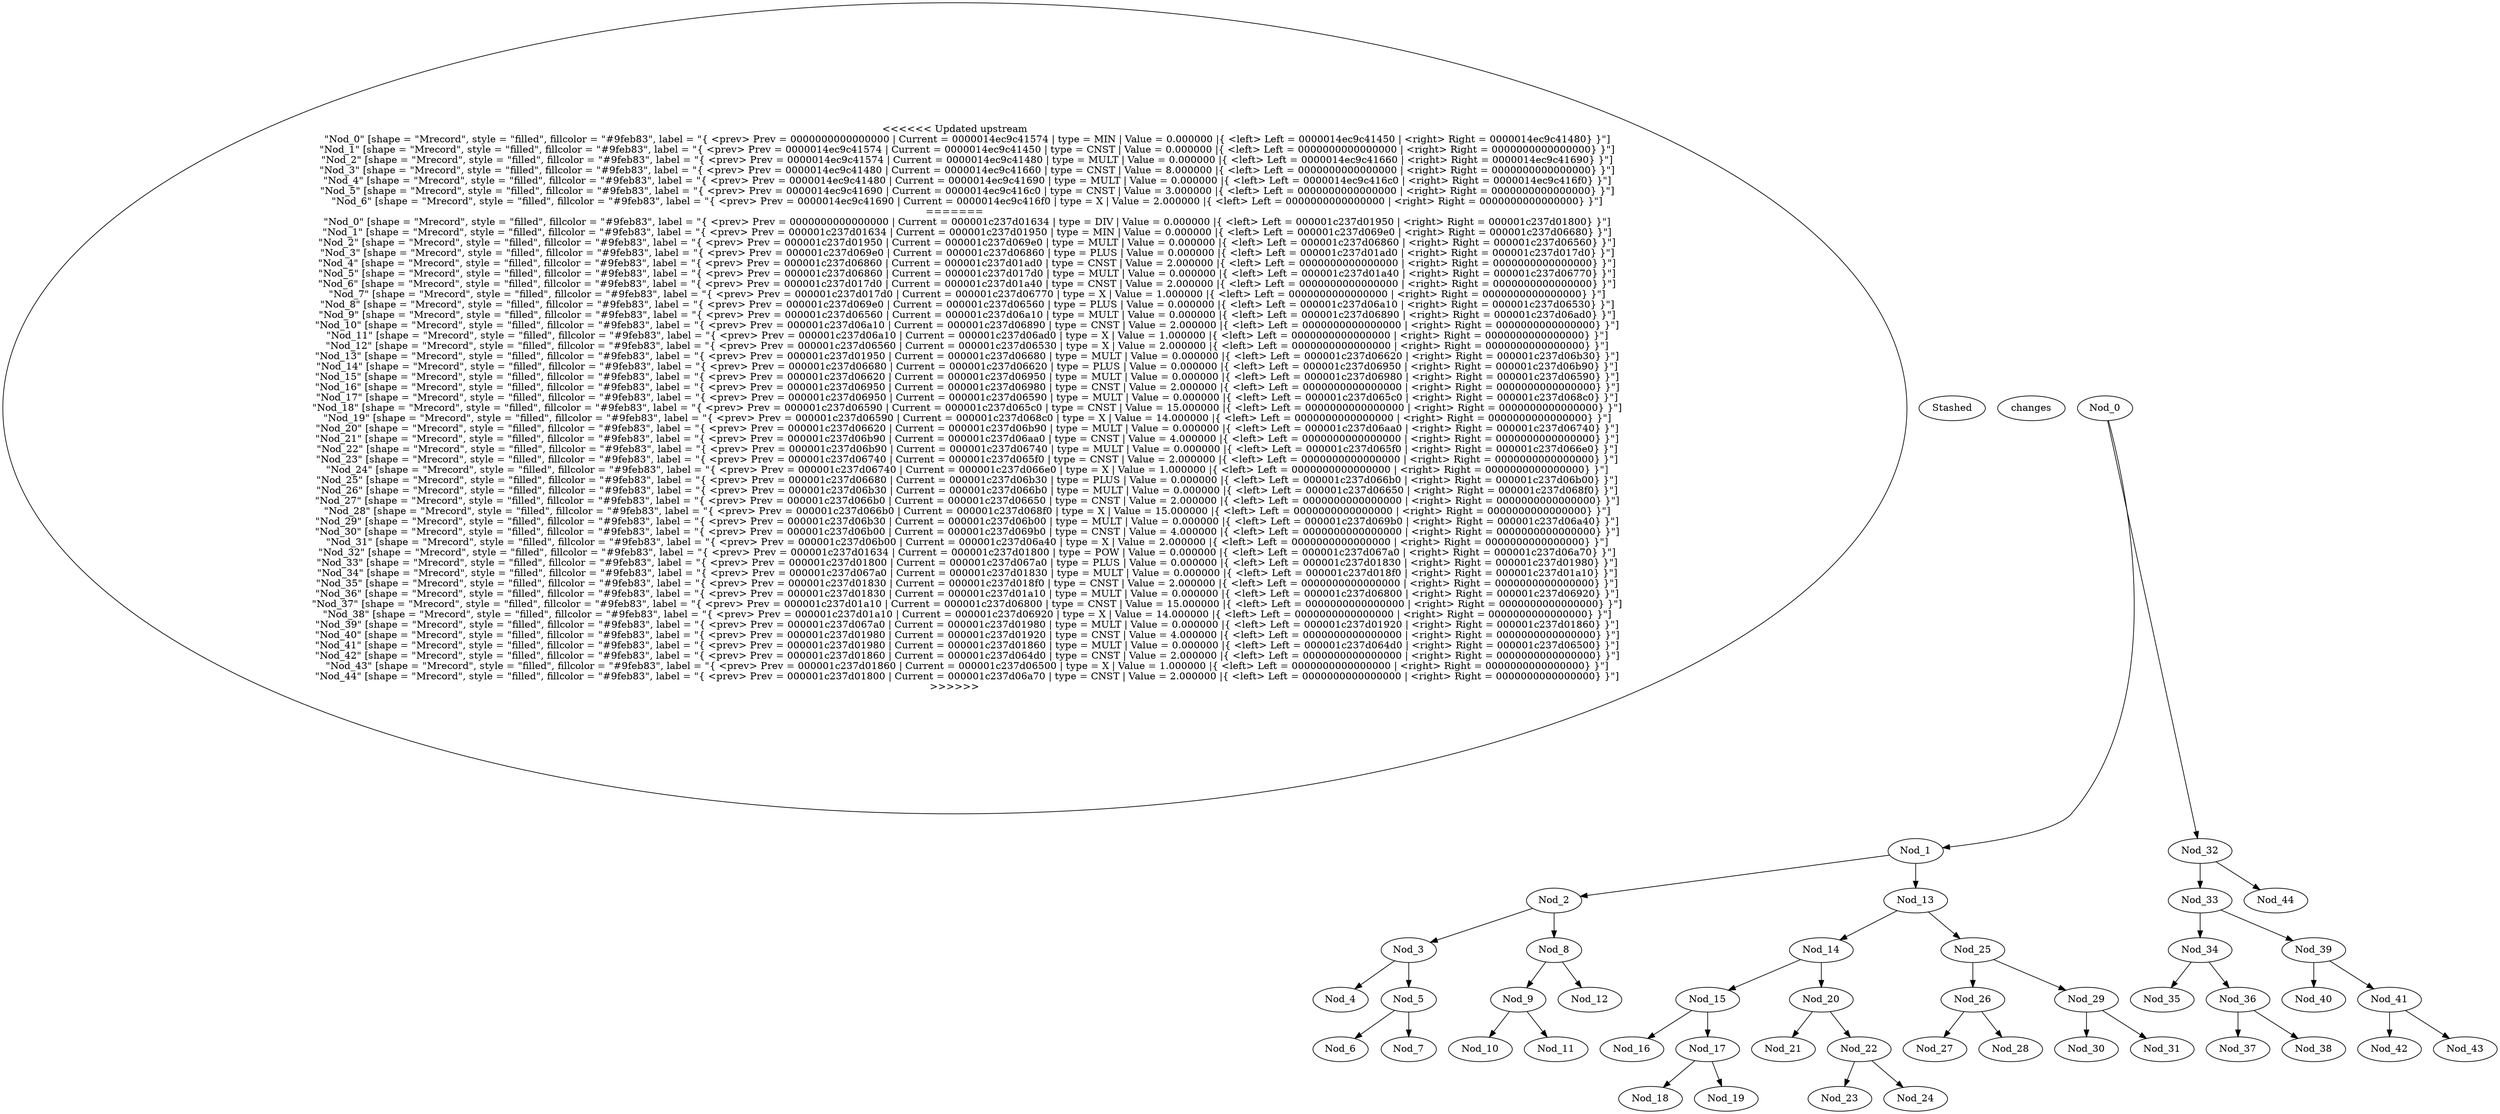 digraph List_1 {
	graph [dpi = 100];
	rankdir = TB
<<<<<<< Updated upstream
	"Nod_0" [shape = "Mrecord", style = "filled", fillcolor = "#9feb83", label = "{ <prev> Prev = 0000000000000000 | Current = 0000014ec9c41574 | type = MIN | Value = 0.000000 |{ <left> Left = 0000014ec9c41450 | <right> Right = 0000014ec9c41480} }"]
	"Nod_1" [shape = "Mrecord", style = "filled", fillcolor = "#9feb83", label = "{ <prev> Prev = 0000014ec9c41574 | Current = 0000014ec9c41450 | type = CNST | Value = 0.000000 |{ <left> Left = 0000000000000000 | <right> Right = 0000000000000000} }"]
	"Nod_2" [shape = "Mrecord", style = "filled", fillcolor = "#9feb83", label = "{ <prev> Prev = 0000014ec9c41574 | Current = 0000014ec9c41480 | type = MULT | Value = 0.000000 |{ <left> Left = 0000014ec9c41660 | <right> Right = 0000014ec9c41690} }"]
	"Nod_3" [shape = "Mrecord", style = "filled", fillcolor = "#9feb83", label = "{ <prev> Prev = 0000014ec9c41480 | Current = 0000014ec9c41660 | type = CNST | Value = 8.000000 |{ <left> Left = 0000000000000000 | <right> Right = 0000000000000000} }"]
	"Nod_4" [shape = "Mrecord", style = "filled", fillcolor = "#9feb83", label = "{ <prev> Prev = 0000014ec9c41480 | Current = 0000014ec9c41690 | type = MULT | Value = 0.000000 |{ <left> Left = 0000014ec9c416c0 | <right> Right = 0000014ec9c416f0} }"]
	"Nod_5" [shape = "Mrecord", style = "filled", fillcolor = "#9feb83", label = "{ <prev> Prev = 0000014ec9c41690 | Current = 0000014ec9c416c0 | type = CNST | Value = 3.000000 |{ <left> Left = 0000000000000000 | <right> Right = 0000000000000000} }"]
	"Nod_6" [shape = "Mrecord", style = "filled", fillcolor = "#9feb83", label = "{ <prev> Prev = 0000014ec9c41690 | Current = 0000014ec9c416f0 | type = X | Value = 2.000000 |{ <left> Left = 0000000000000000 | <right> Right = 0000000000000000} }"]
=======
	"Nod_0" [shape = "Mrecord", style = "filled", fillcolor = "#9feb83", label = "{ <prev> Prev = 0000000000000000 | Current = 000001c237d01634 | type = DIV | Value = 0.000000 |{ <left> Left = 000001c237d01950 | <right> Right = 000001c237d01800} }"]
	"Nod_1" [shape = "Mrecord", style = "filled", fillcolor = "#9feb83", label = "{ <prev> Prev = 000001c237d01634 | Current = 000001c237d01950 | type = MIN | Value = 0.000000 |{ <left> Left = 000001c237d069e0 | <right> Right = 000001c237d06680} }"]
	"Nod_2" [shape = "Mrecord", style = "filled", fillcolor = "#9feb83", label = "{ <prev> Prev = 000001c237d01950 | Current = 000001c237d069e0 | type = MULT | Value = 0.000000 |{ <left> Left = 000001c237d06860 | <right> Right = 000001c237d06560} }"]
	"Nod_3" [shape = "Mrecord", style = "filled", fillcolor = "#9feb83", label = "{ <prev> Prev = 000001c237d069e0 | Current = 000001c237d06860 | type = PLUS | Value = 0.000000 |{ <left> Left = 000001c237d01ad0 | <right> Right = 000001c237d017d0} }"]
	"Nod_4" [shape = "Mrecord", style = "filled", fillcolor = "#9feb83", label = "{ <prev> Prev = 000001c237d06860 | Current = 000001c237d01ad0 | type = CNST | Value = 2.000000 |{ <left> Left = 0000000000000000 | <right> Right = 0000000000000000} }"]
	"Nod_5" [shape = "Mrecord", style = "filled", fillcolor = "#9feb83", label = "{ <prev> Prev = 000001c237d06860 | Current = 000001c237d017d0 | type = MULT | Value = 0.000000 |{ <left> Left = 000001c237d01a40 | <right> Right = 000001c237d06770} }"]
	"Nod_6" [shape = "Mrecord", style = "filled", fillcolor = "#9feb83", label = "{ <prev> Prev = 000001c237d017d0 | Current = 000001c237d01a40 | type = CNST | Value = 2.000000 |{ <left> Left = 0000000000000000 | <right> Right = 0000000000000000} }"]
	"Nod_7" [shape = "Mrecord", style = "filled", fillcolor = "#9feb83", label = "{ <prev> Prev = 000001c237d017d0 | Current = 000001c237d06770 | type = X | Value = 1.000000 |{ <left> Left = 0000000000000000 | <right> Right = 0000000000000000} }"]
	"Nod_8" [shape = "Mrecord", style = "filled", fillcolor = "#9feb83", label = "{ <prev> Prev = 000001c237d069e0 | Current = 000001c237d06560 | type = PLUS | Value = 0.000000 |{ <left> Left = 000001c237d06a10 | <right> Right = 000001c237d06530} }"]
	"Nod_9" [shape = "Mrecord", style = "filled", fillcolor = "#9feb83", label = "{ <prev> Prev = 000001c237d06560 | Current = 000001c237d06a10 | type = MULT | Value = 0.000000 |{ <left> Left = 000001c237d06890 | <right> Right = 000001c237d06ad0} }"]
	"Nod_10" [shape = "Mrecord", style = "filled", fillcolor = "#9feb83", label = "{ <prev> Prev = 000001c237d06a10 | Current = 000001c237d06890 | type = CNST | Value = 2.000000 |{ <left> Left = 0000000000000000 | <right> Right = 0000000000000000} }"]
	"Nod_11" [shape = "Mrecord", style = "filled", fillcolor = "#9feb83", label = "{ <prev> Prev = 000001c237d06a10 | Current = 000001c237d06ad0 | type = X | Value = 1.000000 |{ <left> Left = 0000000000000000 | <right> Right = 0000000000000000} }"]
	"Nod_12" [shape = "Mrecord", style = "filled", fillcolor = "#9feb83", label = "{ <prev> Prev = 000001c237d06560 | Current = 000001c237d06530 | type = X | Value = 2.000000 |{ <left> Left = 0000000000000000 | <right> Right = 0000000000000000} }"]
	"Nod_13" [shape = "Mrecord", style = "filled", fillcolor = "#9feb83", label = "{ <prev> Prev = 000001c237d01950 | Current = 000001c237d06680 | type = MULT | Value = 0.000000 |{ <left> Left = 000001c237d06620 | <right> Right = 000001c237d06b30} }"]
	"Nod_14" [shape = "Mrecord", style = "filled", fillcolor = "#9feb83", label = "{ <prev> Prev = 000001c237d06680 | Current = 000001c237d06620 | type = PLUS | Value = 0.000000 |{ <left> Left = 000001c237d06950 | <right> Right = 000001c237d06b90} }"]
	"Nod_15" [shape = "Mrecord", style = "filled", fillcolor = "#9feb83", label = "{ <prev> Prev = 000001c237d06620 | Current = 000001c237d06950 | type = MULT | Value = 0.000000 |{ <left> Left = 000001c237d06980 | <right> Right = 000001c237d06590} }"]
	"Nod_16" [shape = "Mrecord", style = "filled", fillcolor = "#9feb83", label = "{ <prev> Prev = 000001c237d06950 | Current = 000001c237d06980 | type = CNST | Value = 2.000000 |{ <left> Left = 0000000000000000 | <right> Right = 0000000000000000} }"]
	"Nod_17" [shape = "Mrecord", style = "filled", fillcolor = "#9feb83", label = "{ <prev> Prev = 000001c237d06950 | Current = 000001c237d06590 | type = MULT | Value = 0.000000 |{ <left> Left = 000001c237d065c0 | <right> Right = 000001c237d068c0} }"]
	"Nod_18" [shape = "Mrecord", style = "filled", fillcolor = "#9feb83", label = "{ <prev> Prev = 000001c237d06590 | Current = 000001c237d065c0 | type = CNST | Value = 15.000000 |{ <left> Left = 0000000000000000 | <right> Right = 0000000000000000} }"]
	"Nod_19" [shape = "Mrecord", style = "filled", fillcolor = "#9feb83", label = "{ <prev> Prev = 000001c237d06590 | Current = 000001c237d068c0 | type = X | Value = 14.000000 |{ <left> Left = 0000000000000000 | <right> Right = 0000000000000000} }"]
	"Nod_20" [shape = "Mrecord", style = "filled", fillcolor = "#9feb83", label = "{ <prev> Prev = 000001c237d06620 | Current = 000001c237d06b90 | type = MULT | Value = 0.000000 |{ <left> Left = 000001c237d06aa0 | <right> Right = 000001c237d06740} }"]
	"Nod_21" [shape = "Mrecord", style = "filled", fillcolor = "#9feb83", label = "{ <prev> Prev = 000001c237d06b90 | Current = 000001c237d06aa0 | type = CNST | Value = 4.000000 |{ <left> Left = 0000000000000000 | <right> Right = 0000000000000000} }"]
	"Nod_22" [shape = "Mrecord", style = "filled", fillcolor = "#9feb83", label = "{ <prev> Prev = 000001c237d06b90 | Current = 000001c237d06740 | type = MULT | Value = 0.000000 |{ <left> Left = 000001c237d065f0 | <right> Right = 000001c237d066e0} }"]
	"Nod_23" [shape = "Mrecord", style = "filled", fillcolor = "#9feb83", label = "{ <prev> Prev = 000001c237d06740 | Current = 000001c237d065f0 | type = CNST | Value = 2.000000 |{ <left> Left = 0000000000000000 | <right> Right = 0000000000000000} }"]
	"Nod_24" [shape = "Mrecord", style = "filled", fillcolor = "#9feb83", label = "{ <prev> Prev = 000001c237d06740 | Current = 000001c237d066e0 | type = X | Value = 1.000000 |{ <left> Left = 0000000000000000 | <right> Right = 0000000000000000} }"]
	"Nod_25" [shape = "Mrecord", style = "filled", fillcolor = "#9feb83", label = "{ <prev> Prev = 000001c237d06680 | Current = 000001c237d06b30 | type = PLUS | Value = 0.000000 |{ <left> Left = 000001c237d066b0 | <right> Right = 000001c237d06b00} }"]
	"Nod_26" [shape = "Mrecord", style = "filled", fillcolor = "#9feb83", label = "{ <prev> Prev = 000001c237d06b30 | Current = 000001c237d066b0 | type = MULT | Value = 0.000000 |{ <left> Left = 000001c237d06650 | <right> Right = 000001c237d068f0} }"]
	"Nod_27" [shape = "Mrecord", style = "filled", fillcolor = "#9feb83", label = "{ <prev> Prev = 000001c237d066b0 | Current = 000001c237d06650 | type = CNST | Value = 2.000000 |{ <left> Left = 0000000000000000 | <right> Right = 0000000000000000} }"]
	"Nod_28" [shape = "Mrecord", style = "filled", fillcolor = "#9feb83", label = "{ <prev> Prev = 000001c237d066b0 | Current = 000001c237d068f0 | type = X | Value = 15.000000 |{ <left> Left = 0000000000000000 | <right> Right = 0000000000000000} }"]
	"Nod_29" [shape = "Mrecord", style = "filled", fillcolor = "#9feb83", label = "{ <prev> Prev = 000001c237d06b30 | Current = 000001c237d06b00 | type = MULT | Value = 0.000000 |{ <left> Left = 000001c237d069b0 | <right> Right = 000001c237d06a40} }"]
	"Nod_30" [shape = "Mrecord", style = "filled", fillcolor = "#9feb83", label = "{ <prev> Prev = 000001c237d06b00 | Current = 000001c237d069b0 | type = CNST | Value = 4.000000 |{ <left> Left = 0000000000000000 | <right> Right = 0000000000000000} }"]
	"Nod_31" [shape = "Mrecord", style = "filled", fillcolor = "#9feb83", label = "{ <prev> Prev = 000001c237d06b00 | Current = 000001c237d06a40 | type = X | Value = 2.000000 |{ <left> Left = 0000000000000000 | <right> Right = 0000000000000000} }"]
	"Nod_32" [shape = "Mrecord", style = "filled", fillcolor = "#9feb83", label = "{ <prev> Prev = 000001c237d01634 | Current = 000001c237d01800 | type = POW | Value = 0.000000 |{ <left> Left = 000001c237d067a0 | <right> Right = 000001c237d06a70} }"]
	"Nod_33" [shape = "Mrecord", style = "filled", fillcolor = "#9feb83", label = "{ <prev> Prev = 000001c237d01800 | Current = 000001c237d067a0 | type = PLUS | Value = 0.000000 |{ <left> Left = 000001c237d01830 | <right> Right = 000001c237d01980} }"]
	"Nod_34" [shape = "Mrecord", style = "filled", fillcolor = "#9feb83", label = "{ <prev> Prev = 000001c237d067a0 | Current = 000001c237d01830 | type = MULT | Value = 0.000000 |{ <left> Left = 000001c237d018f0 | <right> Right = 000001c237d01a10} }"]
	"Nod_35" [shape = "Mrecord", style = "filled", fillcolor = "#9feb83", label = "{ <prev> Prev = 000001c237d01830 | Current = 000001c237d018f0 | type = CNST | Value = 2.000000 |{ <left> Left = 0000000000000000 | <right> Right = 0000000000000000} }"]
	"Nod_36" [shape = "Mrecord", style = "filled", fillcolor = "#9feb83", label = "{ <prev> Prev = 000001c237d01830 | Current = 000001c237d01a10 | type = MULT | Value = 0.000000 |{ <left> Left = 000001c237d06800 | <right> Right = 000001c237d06920} }"]
	"Nod_37" [shape = "Mrecord", style = "filled", fillcolor = "#9feb83", label = "{ <prev> Prev = 000001c237d01a10 | Current = 000001c237d06800 | type = CNST | Value = 15.000000 |{ <left> Left = 0000000000000000 | <right> Right = 0000000000000000} }"]
	"Nod_38" [shape = "Mrecord", style = "filled", fillcolor = "#9feb83", label = "{ <prev> Prev = 000001c237d01a10 | Current = 000001c237d06920 | type = X | Value = 14.000000 |{ <left> Left = 0000000000000000 | <right> Right = 0000000000000000} }"]
	"Nod_39" [shape = "Mrecord", style = "filled", fillcolor = "#9feb83", label = "{ <prev> Prev = 000001c237d067a0 | Current = 000001c237d01980 | type = MULT | Value = 0.000000 |{ <left> Left = 000001c237d01920 | <right> Right = 000001c237d01860} }"]
	"Nod_40" [shape = "Mrecord", style = "filled", fillcolor = "#9feb83", label = "{ <prev> Prev = 000001c237d01980 | Current = 000001c237d01920 | type = CNST | Value = 4.000000 |{ <left> Left = 0000000000000000 | <right> Right = 0000000000000000} }"]
	"Nod_41" [shape = "Mrecord", style = "filled", fillcolor = "#9feb83", label = "{ <prev> Prev = 000001c237d01980 | Current = 000001c237d01860 | type = MULT | Value = 0.000000 |{ <left> Left = 000001c237d064d0 | <right> Right = 000001c237d06500} }"]
	"Nod_42" [shape = "Mrecord", style = "filled", fillcolor = "#9feb83", label = "{ <prev> Prev = 000001c237d01860 | Current = 000001c237d064d0 | type = CNST | Value = 2.000000 |{ <left> Left = 0000000000000000 | <right> Right = 0000000000000000} }"]
	"Nod_43" [shape = "Mrecord", style = "filled", fillcolor = "#9feb83", label = "{ <prev> Prev = 000001c237d01860 | Current = 000001c237d06500 | type = X | Value = 1.000000 |{ <left> Left = 0000000000000000 | <right> Right = 0000000000000000} }"]
	"Nod_44" [shape = "Mrecord", style = "filled", fillcolor = "#9feb83", label = "{ <prev> Prev = 000001c237d01800 | Current = 000001c237d06a70 | type = CNST | Value = 2.000000 |{ <left> Left = 0000000000000000 | <right> Right = 0000000000000000} }"]
>>>>>>> Stashed changes
	{ rank = same;  Nod_0; }
	{ rank = same;  Nod_1;  Nod_32; }
	{ rank = same;  Nod_2;  Nod_13;  Nod_33;  Nod_44; }
	{ rank = same;  Nod_3;  Nod_8;  Nod_14;  Nod_25;  Nod_34;  Nod_39; }
	{ rank = same;  Nod_4;  Nod_5;  Nod_9;  Nod_12;  Nod_15;  Nod_20;  Nod_26;  Nod_29;  Nod_35;  Nod_36;  Nod_40;  Nod_41; }
	{ rank = same;  Nod_6;  Nod_7;  Nod_10;  Nod_11;  Nod_16;  Nod_17;  Nod_21;  Nod_22;  Nod_27;  Nod_28;  Nod_30;  Nod_31;  Nod_37;  Nod_38;  Nod_42;  Nod_43; }
	{ rank = same;  Nod_18;  Nod_19;  Nod_23;  Nod_24; }
	"Nod_0":left -> "Nod_1";
	"Nod_1":left -> "Nod_2";
	"Nod_2":left -> "Nod_3";
	"Nod_3":left -> "Nod_4";
	"Nod_3":right -> "Nod_5";
	"Nod_5":left -> "Nod_6";
	"Nod_5":right -> "Nod_7";
	"Nod_2":right -> "Nod_8";
	"Nod_8":left -> "Nod_9";
	"Nod_9":left -> "Nod_10";
	"Nod_9":right -> "Nod_11";
	"Nod_8":right -> "Nod_12";
	"Nod_1":right -> "Nod_13";
	"Nod_13":left -> "Nod_14";
	"Nod_14":left -> "Nod_15";
	"Nod_15":left -> "Nod_16";
	"Nod_15":right -> "Nod_17";
	"Nod_17":left -> "Nod_18";
	"Nod_17":right -> "Nod_19";
	"Nod_14":right -> "Nod_20";
	"Nod_20":left -> "Nod_21";
	"Nod_20":right -> "Nod_22";
	"Nod_22":left -> "Nod_23";
	"Nod_22":right -> "Nod_24";
	"Nod_13":right -> "Nod_25";
	"Nod_25":left -> "Nod_26";
	"Nod_26":left -> "Nod_27";
	"Nod_26":right -> "Nod_28";
	"Nod_25":right -> "Nod_29";
	"Nod_29":left -> "Nod_30";
	"Nod_29":right -> "Nod_31";
	"Nod_0":right -> "Nod_32";
	"Nod_32":left -> "Nod_33";
	"Nod_33":left -> "Nod_34";
	"Nod_34":left -> "Nod_35";
	"Nod_34":right -> "Nod_36";
	"Nod_36":left -> "Nod_37";
	"Nod_36":right -> "Nod_38";
	"Nod_33":right -> "Nod_39";
	"Nod_39":left -> "Nod_40";
	"Nod_39":right -> "Nod_41";
	"Nod_41":left -> "Nod_42";
	"Nod_41":right -> "Nod_43";
	"Nod_32":right -> "Nod_44";
}